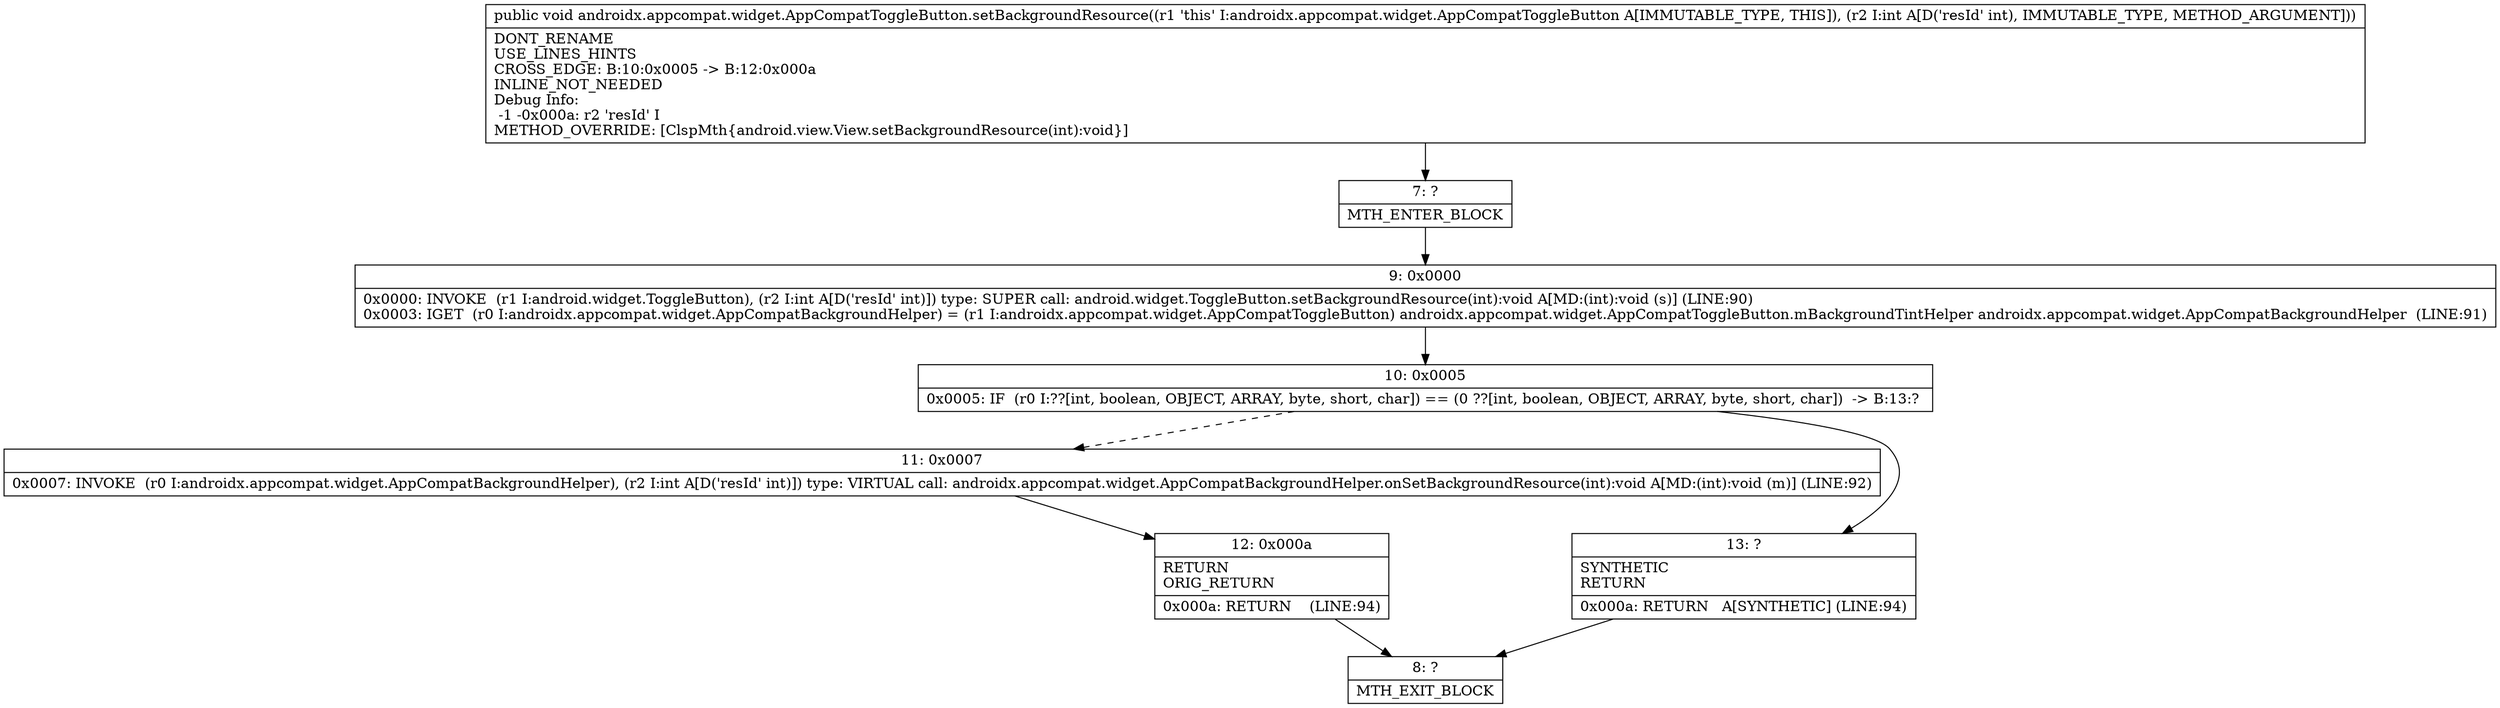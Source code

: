 digraph "CFG forandroidx.appcompat.widget.AppCompatToggleButton.setBackgroundResource(I)V" {
Node_7 [shape=record,label="{7\:\ ?|MTH_ENTER_BLOCK\l}"];
Node_9 [shape=record,label="{9\:\ 0x0000|0x0000: INVOKE  (r1 I:android.widget.ToggleButton), (r2 I:int A[D('resId' int)]) type: SUPER call: android.widget.ToggleButton.setBackgroundResource(int):void A[MD:(int):void (s)] (LINE:90)\l0x0003: IGET  (r0 I:androidx.appcompat.widget.AppCompatBackgroundHelper) = (r1 I:androidx.appcompat.widget.AppCompatToggleButton) androidx.appcompat.widget.AppCompatToggleButton.mBackgroundTintHelper androidx.appcompat.widget.AppCompatBackgroundHelper  (LINE:91)\l}"];
Node_10 [shape=record,label="{10\:\ 0x0005|0x0005: IF  (r0 I:??[int, boolean, OBJECT, ARRAY, byte, short, char]) == (0 ??[int, boolean, OBJECT, ARRAY, byte, short, char])  \-\> B:13:? \l}"];
Node_11 [shape=record,label="{11\:\ 0x0007|0x0007: INVOKE  (r0 I:androidx.appcompat.widget.AppCompatBackgroundHelper), (r2 I:int A[D('resId' int)]) type: VIRTUAL call: androidx.appcompat.widget.AppCompatBackgroundHelper.onSetBackgroundResource(int):void A[MD:(int):void (m)] (LINE:92)\l}"];
Node_12 [shape=record,label="{12\:\ 0x000a|RETURN\lORIG_RETURN\l|0x000a: RETURN    (LINE:94)\l}"];
Node_8 [shape=record,label="{8\:\ ?|MTH_EXIT_BLOCK\l}"];
Node_13 [shape=record,label="{13\:\ ?|SYNTHETIC\lRETURN\l|0x000a: RETURN   A[SYNTHETIC] (LINE:94)\l}"];
MethodNode[shape=record,label="{public void androidx.appcompat.widget.AppCompatToggleButton.setBackgroundResource((r1 'this' I:androidx.appcompat.widget.AppCompatToggleButton A[IMMUTABLE_TYPE, THIS]), (r2 I:int A[D('resId' int), IMMUTABLE_TYPE, METHOD_ARGUMENT]))  | DONT_RENAME\lUSE_LINES_HINTS\lCROSS_EDGE: B:10:0x0005 \-\> B:12:0x000a\lINLINE_NOT_NEEDED\lDebug Info:\l  \-1 \-0x000a: r2 'resId' I\lMETHOD_OVERRIDE: [ClspMth\{android.view.View.setBackgroundResource(int):void\}]\l}"];
MethodNode -> Node_7;Node_7 -> Node_9;
Node_9 -> Node_10;
Node_10 -> Node_11[style=dashed];
Node_10 -> Node_13;
Node_11 -> Node_12;
Node_12 -> Node_8;
Node_13 -> Node_8;
}

